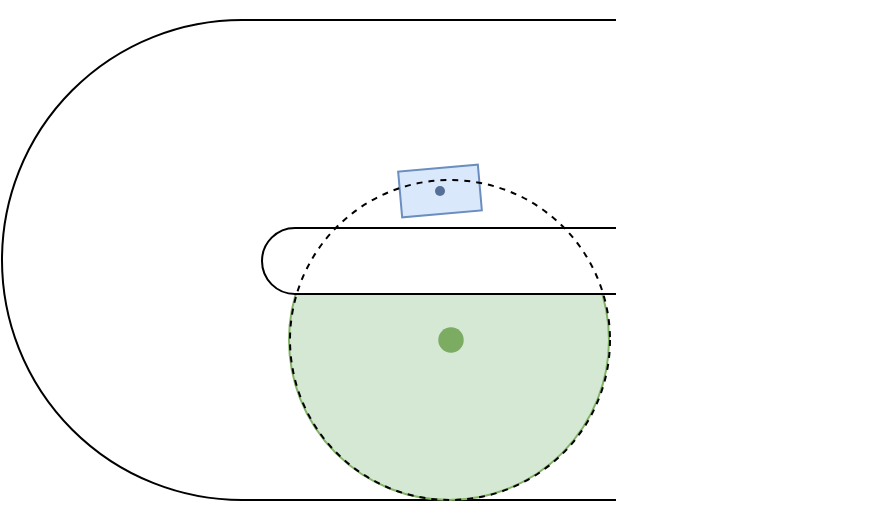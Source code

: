 <mxfile version="10.7.7" type="device"><diagram id="19-EIgY0DT0cgDT2Ezj5" name="Page-1"><mxGraphModel dx="882" dy="673" grid="1" gridSize="5" guides="1" tooltips="1" connect="1" arrows="1" fold="1" page="1" pageScale="1" pageWidth="827" pageHeight="583" math="0" shadow="0"><root><mxCell id="0"/><mxCell id="1" parent="0"/><mxCell id="nxcF_uikUCH3p99cqXHS-12" value="" style="rounded=1;whiteSpace=wrap;html=1;fillColor=#FFFFFF;arcSize=50;" parent="1" vertex="1"><mxGeometry x="153" y="30" width="427" height="240" as="geometry"/></mxCell><mxCell id="nxcF_uikUCH3p99cqXHS-13" value="" style="group" parent="1" vertex="1" connectable="0"><mxGeometry x="296.5" y="110" width="160" height="160" as="geometry"/></mxCell><mxCell id="nxcF_uikUCH3p99cqXHS-4" value="" style="ellipse;whiteSpace=wrap;html=1;aspect=fixed;fillColor=#d5e8d4;strokeColor=#82b366;" parent="nxcF_uikUCH3p99cqXHS-13" vertex="1"><mxGeometry width="160" height="160" as="geometry"/></mxCell><mxCell id="nxcF_uikUCH3p99cqXHS-6" value="" style="ellipse;whiteSpace=wrap;html=1;aspect=fixed;fillColor=#7CAB62;strokeColor=none;" parent="nxcF_uikUCH3p99cqXHS-13" vertex="1"><mxGeometry x="74.636" y="73.636" width="12.727" height="12.727" as="geometry"/></mxCell><mxCell id="nxcF_uikUCH3p99cqXHS-19" value="" style="rounded=0;whiteSpace=wrap;html=1;dashed=1;fillColor=#ffffff;strokeColor=none;" parent="1" vertex="1"><mxGeometry x="300" y="90" width="150" height="60" as="geometry"/></mxCell><mxCell id="nxcF_uikUCH3p99cqXHS-14" value="" style="rounded=1;whiteSpace=wrap;html=1;fillColor=#FFFFFF;arcSize=50;" parent="1" vertex="1"><mxGeometry x="283" y="134" width="197" height="33" as="geometry"/></mxCell><mxCell id="nxcF_uikUCH3p99cqXHS-15" value="" style="rounded=0;whiteSpace=wrap;html=1;fillColor=#FFFFFF;strokeColor=none;" parent="1" vertex="1"><mxGeometry x="460" y="20" width="130" height="260" as="geometry"/></mxCell><mxCell id="nxcF_uikUCH3p99cqXHS-16" value="" style="group" parent="1" vertex="1" connectable="0"><mxGeometry x="250" y="110" width="140" height="140" as="geometry"/></mxCell><mxCell id="yR3sOzY651VG7XQidWR3-1" value="" style="rounded=0;whiteSpace=wrap;html=1;fillColor=#dae8fc;strokeColor=#6c8ebf;rotation=-5;" vertex="1" parent="1"><mxGeometry x="352" y="104" width="40" height="23" as="geometry"/></mxCell><mxCell id="nxcF_uikUCH3p99cqXHS-17" value="" style="ellipse;whiteSpace=wrap;html=1;aspect=fixed;dashed=1;fillColor=none;" parent="1" vertex="1"><mxGeometry x="297" y="110" width="160" height="160" as="geometry"/></mxCell><mxCell id="yR3sOzY651VG7XQidWR3-3" value="" style="ellipse;whiteSpace=wrap;html=1;aspect=fixed;fillColor=#556F96;strokeColor=none;" vertex="1" parent="1"><mxGeometry x="369.5" y="113" width="5" height="5" as="geometry"/></mxCell></root></mxGraphModel></diagram></mxfile>